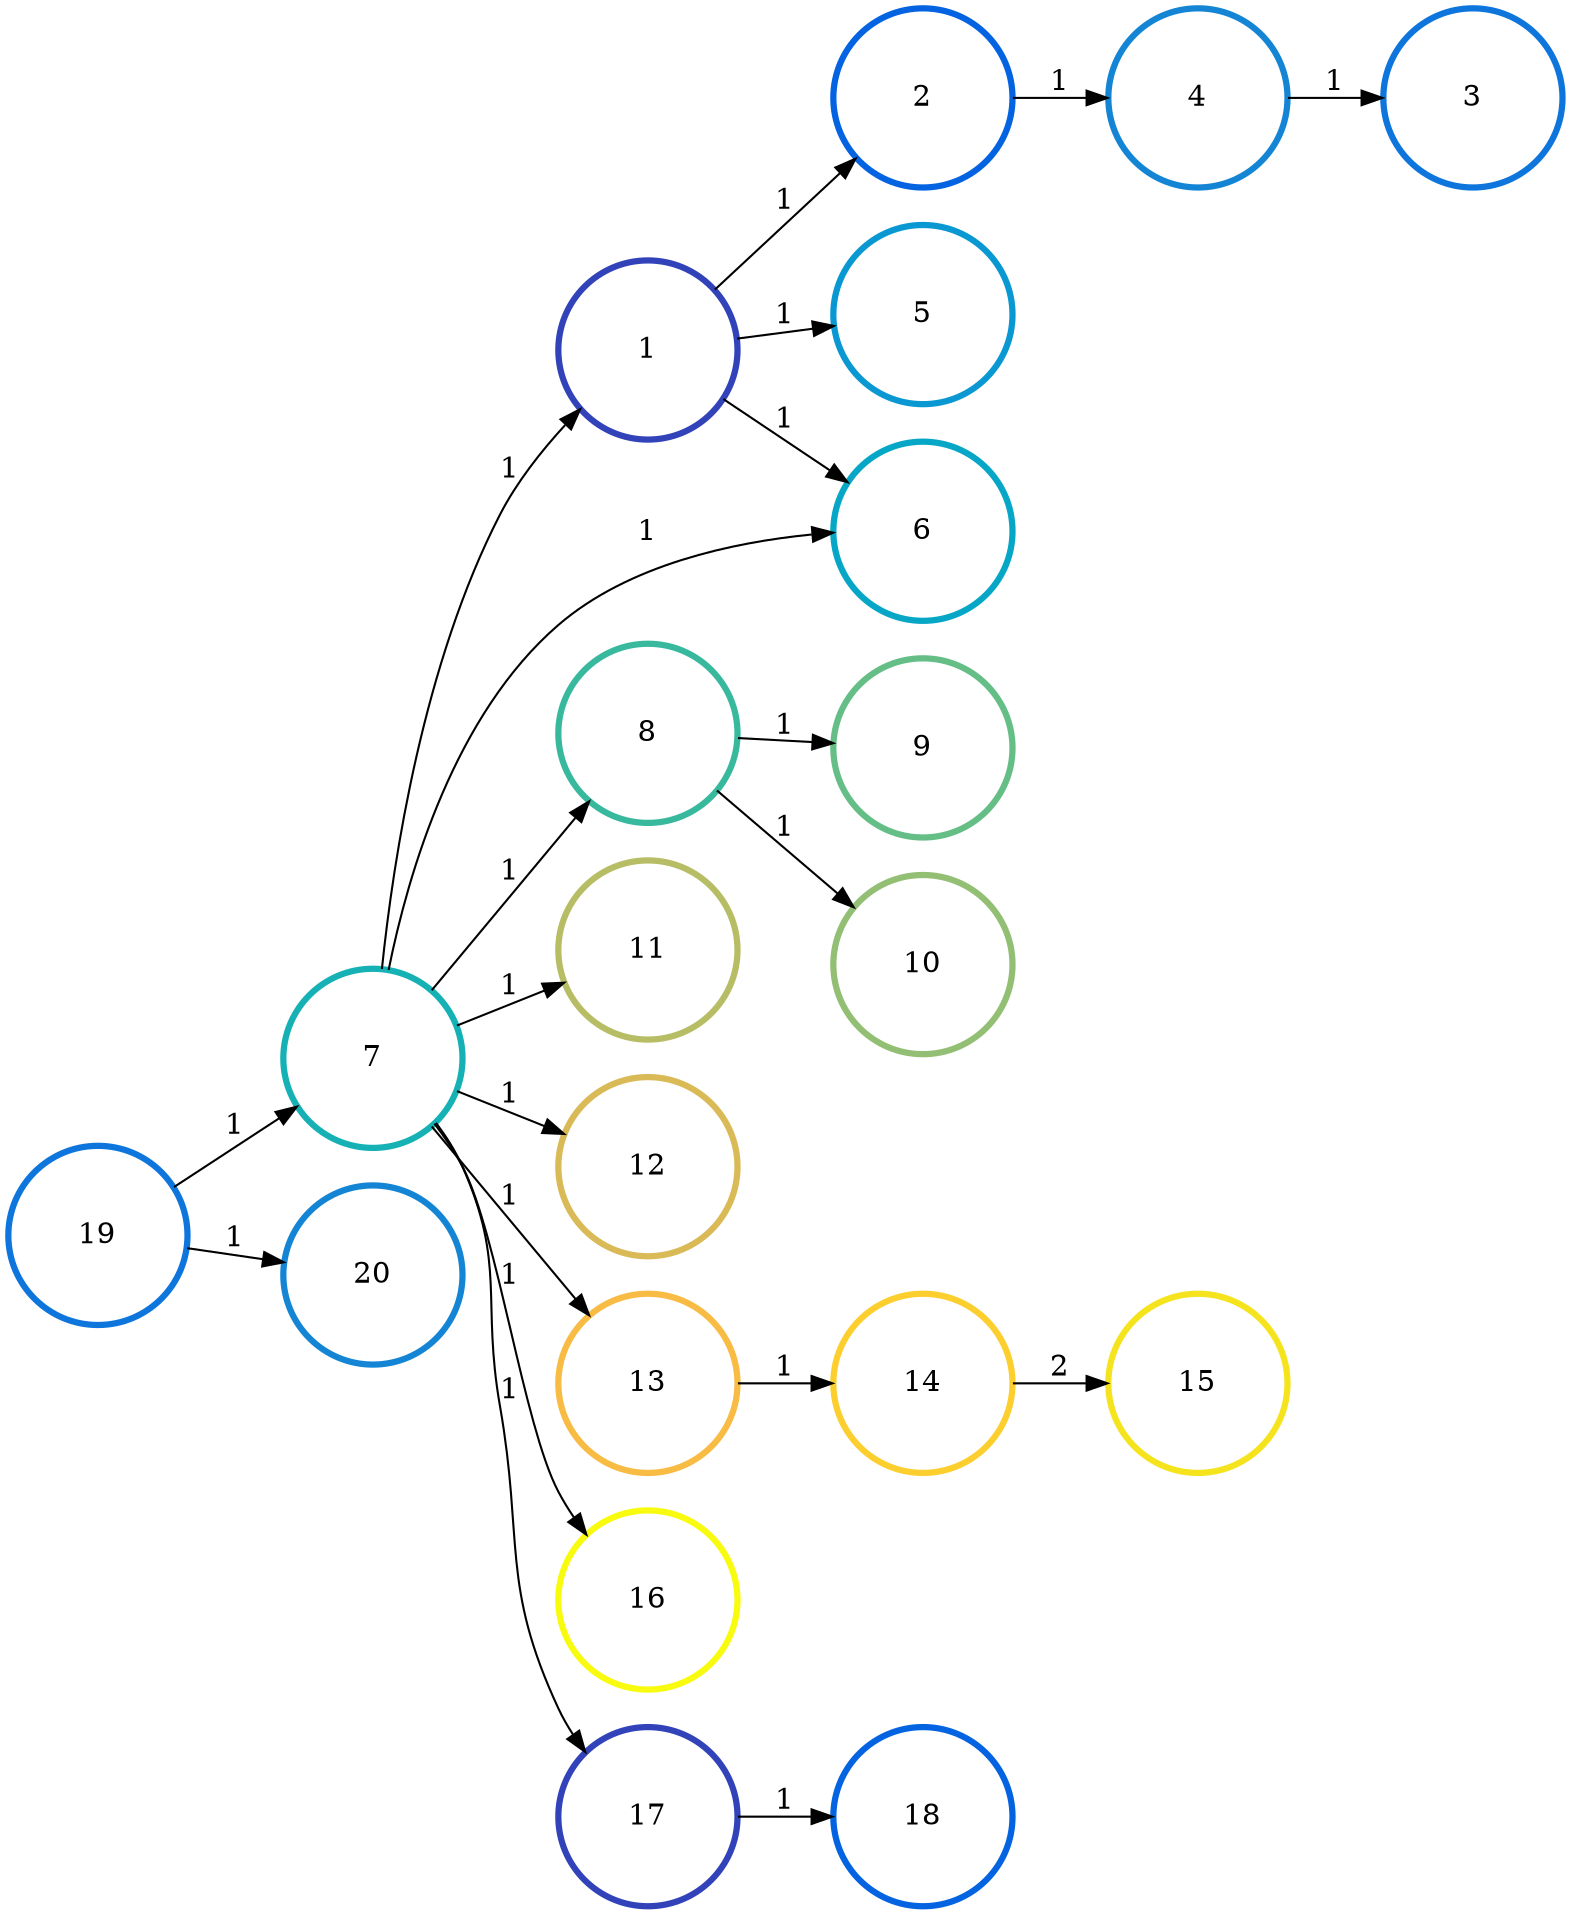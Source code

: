 digraph N {
	overlap="false"
	rankdir="LR"
	0 [label="1",width=1.2,height=1.2,style="",penwidth=3,color="#3243BA"]
	1 [label="2",width=1.2,height=1.2,style="",penwidth=3,color="#0363E1"]
	2 [label="3",width=1.2,height=1.2,style="",penwidth=3,color="#0D75DC"]
	3 [label="4",width=1.2,height=1.2,style="",penwidth=3,color="#1485D4"]
	4 [label="5",width=1.2,height=1.2,style="",penwidth=3,color="#0998D1"]
	5 [label="6",width=1.2,height=1.2,style="",penwidth=3,color="#06A7C6"]
	6 [label="7",width=1.2,height=1.2,style="",penwidth=3,color="#15B1B4"]
	7 [label="8",width=1.2,height=1.2,style="",penwidth=3,color="#38B99E"]
	8 [label="9",width=1.2,height=1.2,style="",penwidth=3,color="#65BE86"]
	9 [label="10",width=1.2,height=1.2,style="",penwidth=3,color="#92BF73"]
	10 [label="11",width=1.2,height=1.2,style="",penwidth=3,color="#B7BD64"]
	11 [label="12",width=1.2,height=1.2,style="",penwidth=3,color="#D9BA56"]
	12 [label="13",width=1.2,height=1.2,style="",penwidth=3,color="#F8BB44"]
	13 [label="14",width=1.2,height=1.2,style="",penwidth=3,color="#FCCE2E"]
	14 [label="15",width=1.2,height=1.2,style="",penwidth=3,color="#F5E41D"]
	15 [label="16",width=1.2,height=1.2,style="",penwidth=3,color="#F9FB0E"]
	16 [label="17",width=1.2,height=1.2,style="",penwidth=3,color="#3243BA"]
	17 [label="18",width=1.2,height=1.2,style="",penwidth=3,color="#0363E1"]
	18 [label="19",width=1.2,height=1.2,style="",penwidth=3,color="#0D75DC"]
	19 [label="20",width=1.2,height=1.2,style="",penwidth=3,color="#1485D4"]
	0 -> 1 [penwidth=1,color=black,label="1"]
	0 -> 4 [penwidth=1,color=black,label="1"]
	0 -> 5 [penwidth=1,color=black,label="1"]
	1 -> 3 [penwidth=1,color=black,label="1"]
	3 -> 2 [penwidth=1,color=black,label="1"]
	6 -> 0 [penwidth=1,color=black,label="1"]
	6 -> 5 [penwidth=1,color=black,label="1"]
	6 -> 7 [penwidth=1,color=black,label="1"]
	6 -> 10 [penwidth=1,color=black,label="1"]
	6 -> 11 [penwidth=1,color=black,label="1"]
	6 -> 12 [penwidth=1,color=black,label="1"]
	6 -> 15 [penwidth=1,color=black,label="1"]
	6 -> 16 [penwidth=1,color=black,label="1"]
	7 -> 8 [penwidth=1,color=black,label="1"]
	7 -> 9 [penwidth=1,color=black,label="1"]
	12 -> 13 [penwidth=1,color=black,label="1"]
	13 -> 14 [penwidth=1,color=black,label="2"]
	16 -> 17 [penwidth=1,color=black,label="1"]
	18 -> 6 [penwidth=1,color=black,label="1"]
	18 -> 19 [penwidth=1,color=black,label="1"]
}
